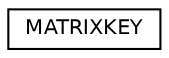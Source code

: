digraph "Graphical Class Hierarchy"
{
  edge [fontname="Helvetica",fontsize="10",labelfontname="Helvetica",labelfontsize="10"];
  node [fontname="Helvetica",fontsize="10",shape=record];
  rankdir="LR";
  Node1 [label="MATRIXKEY",height=0.2,width=0.4,color="black", fillcolor="white", style="filled",URL="$struct_m_a_t_r_i_x_k_e_y.html"];
}
